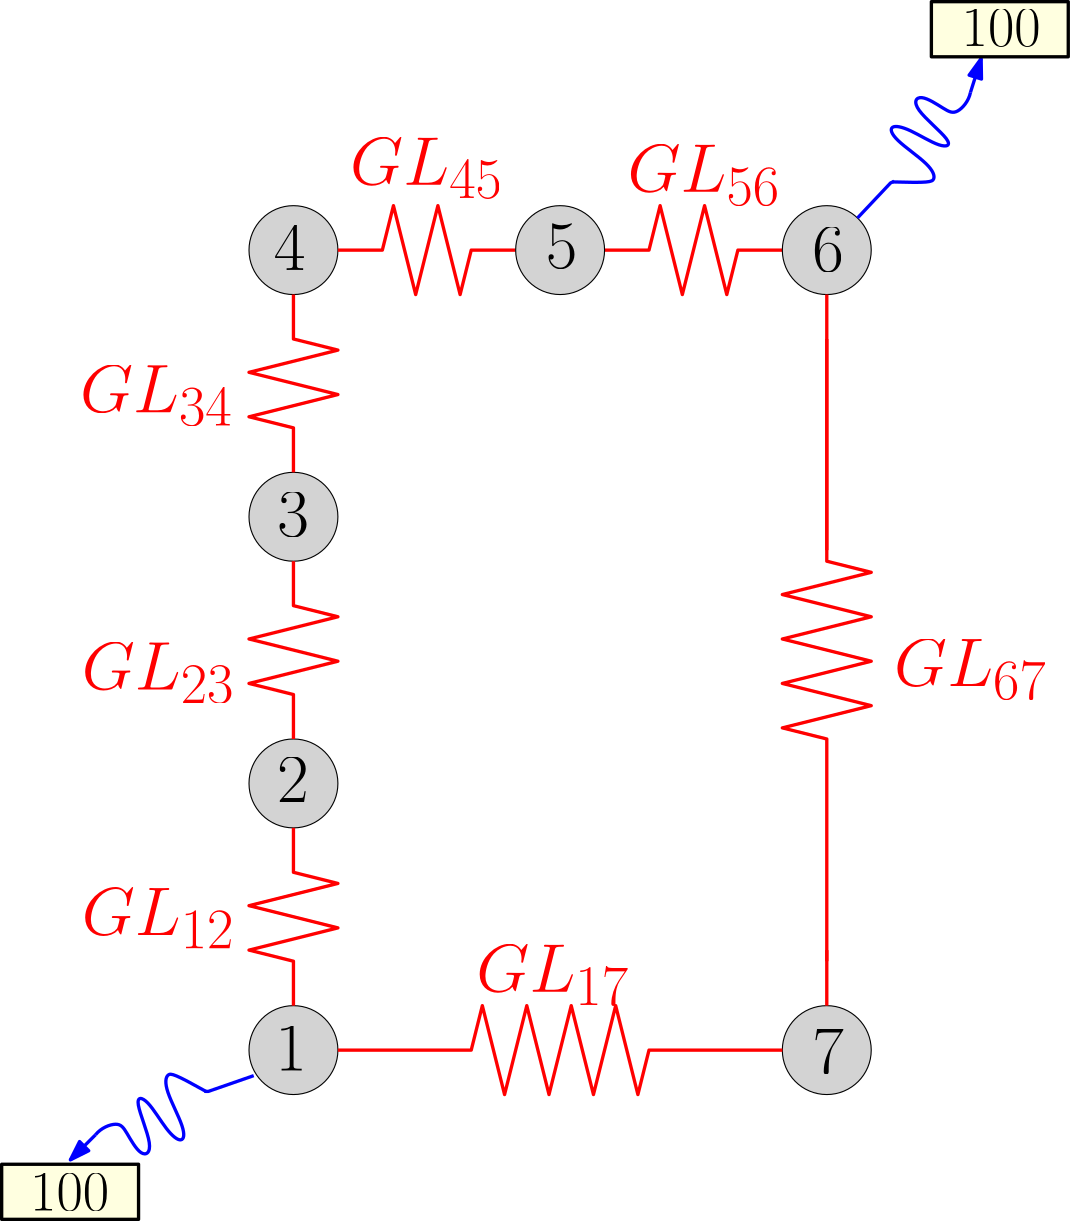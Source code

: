 <?xml version="1.0"?>
<!DOCTYPE ipe SYSTEM "ipe.dtd">
<ipe version="70218" creator="Ipe 7.2.28">
<info created="D:20240606115700" modified="D:20240606115806"/>
<ipestyle name="basic">
<symbol name="arrow/arc(spx)">
<path stroke="sym-stroke" fill="sym-stroke" pen="sym-pen">
0 0 m
-1 0.333 l
-1 -0.333 l
h
</path>
</symbol>
<symbol name="arrow/farc(spx)">
<path stroke="sym-stroke" fill="white" pen="sym-pen">
0 0 m
-1 0.333 l
-1 -0.333 l
h
</path>
</symbol>
<symbol name="arrow/ptarc(spx)">
<path stroke="sym-stroke" fill="sym-stroke" pen="sym-pen">
0 0 m
-1 0.333 l
-0.8 0 l
-1 -0.333 l
h
</path>
</symbol>
<symbol name="arrow/fptarc(spx)">
<path stroke="sym-stroke" fill="white" pen="sym-pen">
0 0 m
-1 0.333 l
-0.8 0 l
-1 -0.333 l
h
</path>
</symbol>
<symbol name="mark/circle(sx)" transformations="translations">
<path fill="sym-stroke">
0.6 0 0 0.6 0 0 e
0.4 0 0 0.4 0 0 e
</path>
</symbol>
<symbol name="mark/disk(sx)" transformations="translations">
<path fill="sym-stroke">
0.6 0 0 0.6 0 0 e
</path>
</symbol>
<symbol name="mark/fdisk(sfx)" transformations="translations">
<group>
<path fill="sym-fill">
0.5 0 0 0.5 0 0 e
</path>
<path fill="sym-stroke" fillrule="eofill">
0.6 0 0 0.6 0 0 e
0.4 0 0 0.4 0 0 e
</path>
</group>
</symbol>
<symbol name="mark/box(sx)" transformations="translations">
<path fill="sym-stroke" fillrule="eofill">
-0.6 -0.6 m
0.6 -0.6 l
0.6 0.6 l
-0.6 0.6 l
h
-0.4 -0.4 m
0.4 -0.4 l
0.4 0.4 l
-0.4 0.4 l
h
</path>
</symbol>
<symbol name="mark/square(sx)" transformations="translations">
<path fill="sym-stroke">
-0.6 -0.6 m
0.6 -0.6 l
0.6 0.6 l
-0.6 0.6 l
h
</path>
</symbol>
<symbol name="mark/fsquare(sfx)" transformations="translations">
<group>
<path fill="sym-fill">
-0.5 -0.5 m
0.5 -0.5 l
0.5 0.5 l
-0.5 0.5 l
h
</path>
<path fill="sym-stroke" fillrule="eofill">
-0.6 -0.6 m
0.6 -0.6 l
0.6 0.6 l
-0.6 0.6 l
h
-0.4 -0.4 m
0.4 -0.4 l
0.4 0.4 l
-0.4 0.4 l
h
</path>
</group>
</symbol>
<symbol name="mark/cross(sx)" transformations="translations">
<group>
<path fill="sym-stroke">
-0.43 -0.57 m
0.57 0.43 l
0.43 0.57 l
-0.57 -0.43 l
h
</path>
<path fill="sym-stroke">
-0.43 0.57 m
0.57 -0.43 l
0.43 -0.57 l
-0.57 0.43 l
h
</path>
</group>
</symbol>
<symbol name="arrow/fnormal(spx)">
<path stroke="sym-stroke" fill="white" pen="sym-pen">
0 0 m
-1 0.333 l
-1 -0.333 l
h
</path>
</symbol>
<symbol name="arrow/pointed(spx)">
<path stroke="sym-stroke" fill="sym-stroke" pen="sym-pen">
0 0 m
-1 0.333 l
-0.8 0 l
-1 -0.333 l
h
</path>
</symbol>
<symbol name="arrow/fpointed(spx)">
<path stroke="sym-stroke" fill="white" pen="sym-pen">
0 0 m
-1 0.333 l
-0.8 0 l
-1 -0.333 l
h
</path>
</symbol>
<symbol name="arrow/linear(spx)">
<path stroke="sym-stroke" pen="sym-pen">
-1 0.333 m
0 0 l
-1 -0.333 l
</path>
</symbol>
<symbol name="arrow/fdouble(spx)">
<path stroke="sym-stroke" fill="white" pen="sym-pen">
0 0 m
-1 0.333 l
-1 -0.333 l
h
-1 0 m
-2 0.333 l
-2 -0.333 l
h
</path>
</symbol>
<symbol name="arrow/double(spx)">
<path stroke="sym-stroke" fill="sym-stroke" pen="sym-pen">
0 0 m
-1 0.333 l
-1 -0.333 l
h
-1 0 m
-2 0.333 l
-2 -0.333 l
h
</path>
</symbol>
<symbol name="arrow/mid-normal(spx)">
<path stroke="sym-stroke" fill="sym-stroke" pen="sym-pen">
0.5 0 m
-0.5 0.333 l
-0.5 -0.333 l
h
</path>
</symbol>
<symbol name="arrow/mid-fnormal(spx)">
<path stroke="sym-stroke" fill="white" pen="sym-pen">
0.5 0 m
-0.5 0.333 l
-0.5 -0.333 l
h
</path>
</symbol>
<symbol name="arrow/mid-pointed(spx)">
<path stroke="sym-stroke" fill="sym-stroke" pen="sym-pen">
0.5 0 m
-0.5 0.333 l
-0.3 0 l
-0.5 -0.333 l
h
</path>
</symbol>
<symbol name="arrow/mid-fpointed(spx)">
<path stroke="sym-stroke" fill="white" pen="sym-pen">
0.5 0 m
-0.5 0.333 l
-0.3 0 l
-0.5 -0.333 l
h
</path>
</symbol>
<symbol name="arrow/mid-double(spx)">
<path stroke="sym-stroke" fill="sym-stroke" pen="sym-pen">
1 0 m
0 0.333 l
0 -0.333 l
h
0 0 m
-1 0.333 l
-1 -0.333 l
h
</path>
</symbol>
<symbol name="arrow/mid-fdouble(spx)">
<path stroke="sym-stroke" fill="white" pen="sym-pen">
1 0 m
0 0.333 l
0 -0.333 l
h
0 0 m
-1 0.333 l
-1 -0.333 l
h
</path>
</symbol>
<anglesize name="22.5 deg" value="22.5"/>
<anglesize name="30 deg" value="30"/>
<anglesize name="45 deg" value="45"/>
<anglesize name="60 deg" value="60"/>
<anglesize name="90 deg" value="90"/>
<arrowsize name="large" value="10"/>
<arrowsize name="small" value="5"/>
<arrowsize name="tiny" value="3"/>
<color name="blue" value="0 0 1"/>
<color name="brown" value="0.647 0.165 0.165"/>
<color name="darkblue" value="0 0 0.545"/>
<color name="darkcyan" value="0 0.545 0.545"/>
<color name="darkgray" value="0.663"/>
<color name="darkgreen" value="0 0.392 0"/>
<color name="darkmagenta" value="0.545 0 0.545"/>
<color name="darkorange" value="1 0.549 0"/>
<color name="darkred" value="0.545 0 0"/>
<color name="gold" value="1 0.843 0"/>
<color name="gray" value="0.745"/>
<color name="green" value="0 1 0"/>
<color name="lightblue" value="0.678 0.847 0.902"/>
<color name="lightcyan" value="0.878 1 1"/>
<color name="lightgray" value="0.827"/>
<color name="lightgreen" value="0.565 0.933 0.565"/>
<color name="lightyellow" value="1 1 0.878"/>
<color name="navy" value="0 0 0.502"/>
<color name="orange" value="1 0.647 0"/>
<color name="pink" value="1 0.753 0.796"/>
<color name="purple" value="0.627 0.125 0.941"/>
<color name="red" value="1 0 0"/>
<color name="seagreen" value="0.18 0.545 0.341"/>
<color name="turquoise" value="0.251 0.878 0.816"/>
<color name="violet" value="0.933 0.51 0.933"/>
<color name="yellow" value="1 1 0"/>
<dashstyle name="dash dot dotted" value="[4 2 1 2 1 2] 0"/>
<dashstyle name="dash dotted" value="[4 2 1 2] 0"/>
<dashstyle name="dashed" value="[4] 0"/>
<dashstyle name="dotted" value="[1 3] 0"/>
<gridsize name="10 pts (~3.5 mm)" value="10"/>
<gridsize name="14 pts (~5 mm)" value="14"/>
<gridsize name="16 pts (~6 mm)" value="16"/>
<gridsize name="20 pts (~7 mm)" value="20"/>
<gridsize name="28 pts (~10 mm)" value="28"/>
<gridsize name="32 pts (~12 mm)" value="32"/>
<gridsize name="4 pts" value="4"/>
<gridsize name="56 pts (~20 mm)" value="56"/>
<gridsize name="8 pts (~3 mm)" value="8"/>
<opacity name="10%" value="0.1"/>
<opacity name="30%" value="0.3"/>
<opacity name="50%" value="0.5"/>
<opacity name="75%" value="0.75"/>
<pen name="fat" value="1.2"/>
<pen name="heavier" value="0.8"/>
<pen name="ultrafat" value="2"/>
<symbolsize name="large" value="5"/>
<symbolsize name="small" value="2"/>
<symbolsize name="tiny" value="1.1"/>
<textsize name="Huge" value="\Huge"/>
<textsize name="LARGE" value="\LARGE"/>
<textsize name="Large" value="\Large"/>
<textsize name="footnote" value="\footnotesize"/>
<textsize name="huge" value="\huge"/>
<textsize name="large" value="\large"/>
<textsize name="script" value="\scriptsize"/>
<textsize name="small" value="\small"/>
<textsize name="tiny" value="\tiny"/>
<textstyle name="center" begin="\begin{center}" end="\end{center}"/>
<textstyle name="item" begin="\begin{itemize}\item{}" end="\end{itemize}"/>
<textstyle name="itemize" begin="\begin{itemize}" end="\end{itemize}"/>
<tiling name="falling" angle="-60" step="4" width="1"/>
<tiling name="rising" angle="30" step="4" width="1"/>
</ipestyle>
<page>
<layer name="alpha"/>
<view layers="alpha" active="alpha"/>
<path layer="alpha" matrix="1 0 0 1 88.9541 -192.627" stroke="black" fill="lightgray">
16 0 0 16 128 512 e
</path>
<path matrix="1 0 0 1 88.9541 -192.627" stroke="black" fill="lightgray">
16 0 0 16 128 608 e
</path>
<path matrix="1 0 0 1 88.9541 -192.627" stroke="black" fill="lightgray">
16 0 0 16 128 704 e
</path>
<path matrix="1 0 0 1 88.9541 -192.627" stroke="black" fill="lightgray">
16 0 0 16 128 800 e
</path>
<path matrix="1 0 0 1 88.9541 -192.627" stroke="red" pen="fat">
128 528 m
128 544 l
112 548 l
144 556 l
112 564 l
144 572 l
128 576 l
128 592 l
</path>
<path matrix="1 0 0 1 88.9541 -96.6271" stroke="red" pen="fat">
128 528 m
128 544 l
112 548 l
144 556 l
112 564 l
144 572 l
128 576 l
128 592 l
</path>
<path matrix="1 0 0 1 88.9541 -0.627137" stroke="red" pen="fat">
128 528 m
128 544 l
112 548 l
144 556 l
112 564 l
144 572 l
128 576 l
128 592 l
</path>
<path matrix="0 -1 1 0 -295.046 735.373" stroke="red" pen="fat">
128 528 m
128 544 l
112 548 l
144 556 l
112 564 l
144 572 l
128 576 l
128 592 l
</path>
<path matrix="0 -1 1 0 -199.046 735.373" stroke="red" pen="fat">
128 528 m
128 544 l
112 548 l
144 556 l
112 564 l
144 572 l
128 576 l
128 592 l
</path>
<path matrix="1 0 0 1 -71.0459 -192.627" stroke="black" fill="lightgray">
16 0 0 16 384 800 e
</path>
<path matrix="1 0 0 1 24.9541 -192.627" stroke="black" fill="lightgray">
16 0 0 16 384 800 e
</path>
<path matrix="1 0 0 1 24.9541 -192.627" stroke="black" fill="lightgray">
16 0 0 16 384 512 e
</path>
<path matrix="1 0 0 1 88.9541 -192.627" stroke="red" pen="fat">
144 512 m
192 512 l
196 528 l
204 496 l
212 528 l
220 496 l
228 528 l
236 496 l
244 528 l
252 496 l
256 512 l
304 512 l
</path>
<path matrix="0 1 -1 0 920.954 207.373" stroke="red" pen="fat">
144 512 m
224 512 l
228 528 l
236 496 l
244 528 l
252 496 l
260 528 l
268 496 l
276 528 l
284 496 l
288 512 l
368 512 l
</path>
<path matrix="1 0 0 1 88.9541 -192.627" stroke="red" pen="fat">
320 784 m
320 768 l
320 692 l
</path>
<path matrix="1 0 0 1 88.9541 -192.627" stroke="red" pen="fat">
320 548 m
320 528 l
</path>
<text matrix="1 0 0 1 86.3942 -191.987" transformations="translations" pos="124 504" stroke="black" type="label" width="11.368" height="15.978" depth="0" valign="baseline" size="Huge">1</text>
<text matrix="1 0 0 1 87.0342 -191.347" transformations="translations" pos="124 600" stroke="black" type="label" width="11.368" height="15.978" depth="0" valign="baseline" size="Huge">2</text>
<text matrix="1 0 0 1 90.8739 -193.907" transformations="translations" pos="120.232 698.09" stroke="black" type="label" width="11.368" height="15.978" depth="0" valign="baseline" size="Huge">3</text>
<text matrix="1 0 0 1 86.3942 -192.627" transformations="translations" pos="123.432 792.803" stroke="black" type="label" width="11.368" height="15.978" depth="0" valign="baseline" size="Huge">4</text>
<text matrix="1 0 0 1 87.6741 -193.907" transformations="translations" pos="220.065 794.723" stroke="black" type="label" width="11.368" height="15.978" depth="0" valign="baseline" size="Huge">5</text>
<text matrix="1 0 0 1 88.3141 -194.547" transformations="translations" pos="315.419 794.083" stroke="black" type="label" width="11.368" height="15.978" depth="0" valign="baseline" size="Huge">6</text>
<text matrix="1 0 0 1 88.3141 -196.467" transformations="translations" pos="315.419 507.382" stroke="black" type="label" width="11.368" height="15.978" depth="0" valign="baseline" size="Huge">7</text>
<text matrix="1 0 0 1 78.0748 -183.668" transformations="translations" pos="62.6357 544.5" stroke="red" type="label" width="55.108" height="16.939" depth="4.78" valign="baseline" size="Huge" style="math">GL_{12}</text>
<text matrix="1 0 0 1 88.9541 -192.627" transformations="translations" pos="51.7564 641.774" stroke="red" type="label" width="55.108" height="16.939" depth="4.78" valign="baseline" size="Huge" style="math">GL_{23}</text>
<text matrix="1 0 0 1 88.9541 -192.627" transformations="translations" pos="51.1165 741.607" stroke="red" type="label" width="55.108" height="16.939" depth="4.78" valign="baseline" size="Huge" style="math">GL_{34}</text>
<text transformations="translations" pos="237.344 630.894" stroke="red" type="label" width="55.108" height="16.939" depth="4.78" valign="baseline" size="Huge" style="math">GL_{45}</text>
<text transformations="translations" pos="337.177 628.334" stroke="red" type="label" width="55.108" height="16.939" depth="4.78" valign="baseline" size="Huge" style="math">GL_{56}</text>
<text transformations="translations" pos="433.171 450.426" stroke="red" type="label" width="55.108" height="16.939" depth="4.78" valign="baseline" size="Huge" style="math">GL_{67}</text>
<text transformations="translations" pos="282.781 340.354" stroke="red" type="label" width="55.108" height="16.939" depth="4.78" valign="baseline" size="Huge" style="math">GL_{17}</text>
<path stroke="blue" pen="fat">
420.01 618.938 m
431.891 631.534 l
433.171 632.174 l
</path>
<path stroke="blue" pen="fat">
432.659 631.918 m
445.33 631.534
448.53 632.174
446.61 637.934
432.531 647.533
431.251 652.653
438.291 651.373
450.45 643.693
455.569 645.613
438.931 659.052
442.13 664.172
451.73 657.772
455.569 655.853
460.049 660.972
460.689 664.172 c
</path>
<path stroke="blue" pen="fat" arrow="normal/normal">
460.689 664.172 m
464.529 676.331 l
</path>
<path stroke="black" fill="lightyellow" pen="fat">
446.61 696.81 m
446.61 676.971 l
495.887 676.971 l
495.887 696.81 l
h
</path>
<text matrix="1 0 0 1 3.83974 0" transformations="translations" pos="453.65 680.811" stroke="black" type="label" width="28.429" height="13.319" depth="0" valign="baseline" size="huge">100</text>
<path matrix="-0.886835 0.462087 -0.462087 -0.886835 861.131 664.996" stroke="blue" pen="fat">
420.01 618.938 m
431.891 631.534 l
433.171 632.174 l
</path>
<path matrix="-0.886835 0.462087 -0.462087 -0.886835 861.131 664.996" stroke="blue" pen="fat">
432.659 631.918 m
445.33 631.534
448.53 632.174
446.61 637.934
432.531 647.533
431.251 652.653
438.291 651.373
450.45 643.693
455.569 645.613
438.931 659.052
442.13 664.172
451.73 657.772
455.569 655.853
460.049 660.972
460.689 664.172 c
</path>
<path matrix="-0.886835 0.462087 -0.462087 -0.886835 861.131 664.996" stroke="blue" pen="fat" arrow="normal/normal">
460.689 664.172 m
464.529 676.331 l
</path>
<path matrix="1 0 0 1 -334.698 -418.532" stroke="black" fill="lightyellow" pen="fat">
446.61 696.81 m
446.61 676.971 l
495.887 676.971 l
495.887 696.81 l
h
</path>
<text matrix="1 0 0 1 -3.83974 -3.19979" transformations="translations" pos="125.991 264.839" stroke="black" type="label" width="28.429" height="13.319" depth="0" valign="baseline" size="huge">100</text>
</page>
</ipe>
